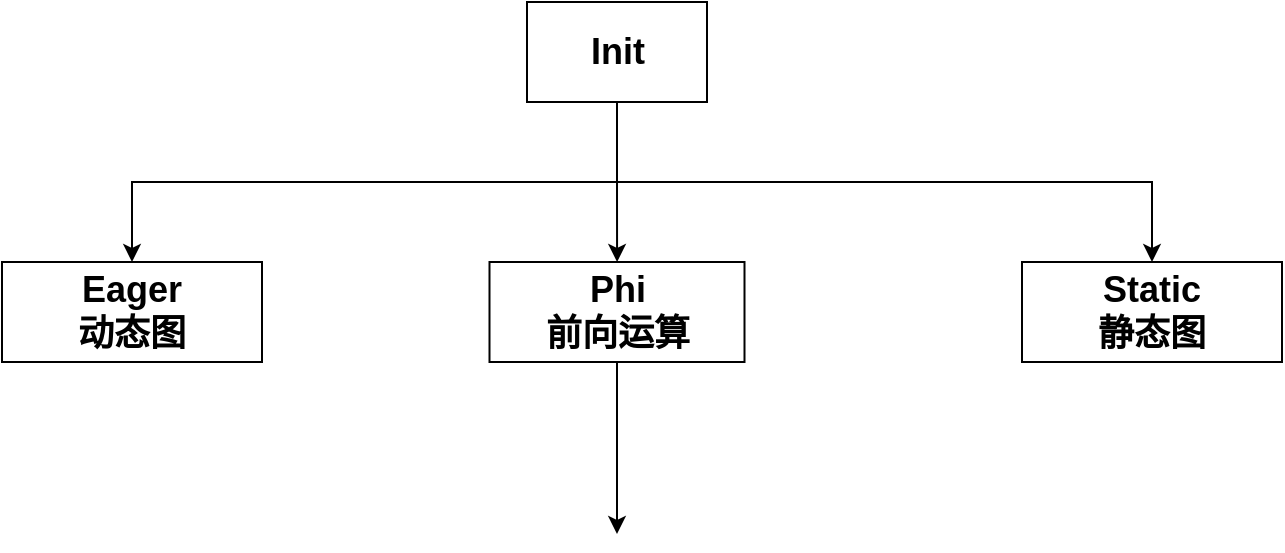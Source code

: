 <mxfile version="20.4.0" type="github">
  <diagram id="C5RBs43oDa-KdzZeNtuy" name="Page-1">
    <mxGraphModel dx="788" dy="423" grid="1" gridSize="10" guides="1" tooltips="1" connect="1" arrows="1" fold="1" page="1" pageScale="1" pageWidth="827" pageHeight="1169" math="0" shadow="0">
      <root>
        <mxCell id="WIyWlLk6GJQsqaUBKTNV-0" />
        <mxCell id="WIyWlLk6GJQsqaUBKTNV-1" parent="WIyWlLk6GJQsqaUBKTNV-0" />
        <mxCell id="3pRZeUomV-_jTDMupkCG-2" value="" style="edgeStyle=orthogonalEdgeStyle;orthogonalLoop=1;jettySize=auto;html=1;fontSize=18;" parent="WIyWlLk6GJQsqaUBKTNV-1" source="3pRZeUomV-_jTDMupkCG-0" target="3pRZeUomV-_jTDMupkCG-1" edge="1">
          <mxGeometry relative="1" as="geometry" />
        </mxCell>
        <mxCell id="3pRZeUomV-_jTDMupkCG-6" style="edgeStyle=orthogonalEdgeStyle;rounded=0;orthogonalLoop=1;jettySize=auto;html=1;exitX=0.5;exitY=1;exitDx=0;exitDy=0;entryX=0.5;entryY=0;entryDx=0;entryDy=0;fontSize=18;" parent="WIyWlLk6GJQsqaUBKTNV-1" source="3pRZeUomV-_jTDMupkCG-0" target="3pRZeUomV-_jTDMupkCG-5" edge="1">
          <mxGeometry relative="1" as="geometry" />
        </mxCell>
        <mxCell id="zwV18fPSDGyKy0yhCl9V-0" style="edgeStyle=orthogonalEdgeStyle;rounded=0;orthogonalLoop=1;jettySize=auto;html=1;exitX=0.5;exitY=1;exitDx=0;exitDy=0;entryX=0.5;entryY=0;entryDx=0;entryDy=0;" edge="1" parent="WIyWlLk6GJQsqaUBKTNV-1" source="3pRZeUomV-_jTDMupkCG-0" target="3pRZeUomV-_jTDMupkCG-4">
          <mxGeometry relative="1" as="geometry" />
        </mxCell>
        <mxCell id="3pRZeUomV-_jTDMupkCG-0" value="&lt;b&gt;&lt;font style=&quot;font-size: 18px;&quot;&gt;Init&lt;/font&gt;&lt;/b&gt;" style="whiteSpace=wrap;html=1;" parent="WIyWlLk6GJQsqaUBKTNV-1" vertex="1">
          <mxGeometry x="352.5" y="20" width="90" height="50" as="geometry" />
        </mxCell>
        <mxCell id="3pRZeUomV-_jTDMupkCG-12" style="edgeStyle=orthogonalEdgeStyle;rounded=0;orthogonalLoop=1;jettySize=auto;html=1;exitX=0.5;exitY=1;exitDx=0;exitDy=0;fontSize=18;entryX=0.5;entryY=0;entryDx=0;entryDy=0;" parent="WIyWlLk6GJQsqaUBKTNV-1" source="3pRZeUomV-_jTDMupkCG-1" edge="1">
          <mxGeometry relative="1" as="geometry">
            <mxPoint x="397.5" y="286.0" as="targetPoint" />
          </mxGeometry>
        </mxCell>
        <mxCell id="3pRZeUomV-_jTDMupkCG-1" value="&lt;span style=&quot;font-size: 18px;&quot;&gt;&lt;b&gt;Phi&lt;br&gt;前向运算&lt;br&gt;&lt;/b&gt;&lt;/span&gt;" style="whiteSpace=wrap;html=1;" parent="WIyWlLk6GJQsqaUBKTNV-1" vertex="1">
          <mxGeometry x="333.75" y="150" width="127.5" height="50" as="geometry" />
        </mxCell>
        <mxCell id="3pRZeUomV-_jTDMupkCG-4" value="&lt;span style=&quot;font-size: 18px;&quot;&gt;&lt;b&gt;Static&lt;br&gt;静态图&lt;br&gt;&lt;/b&gt;&lt;/span&gt;" style="whiteSpace=wrap;html=1;" parent="WIyWlLk6GJQsqaUBKTNV-1" vertex="1">
          <mxGeometry x="600" y="150" width="130" height="50" as="geometry" />
        </mxCell>
        <mxCell id="3pRZeUomV-_jTDMupkCG-5" value="&lt;span style=&quot;font-size: 18px;&quot;&gt;&lt;b&gt;Eager&lt;br&gt;动态图&lt;br&gt;&lt;/b&gt;&lt;/span&gt;" style="whiteSpace=wrap;html=1;" parent="WIyWlLk6GJQsqaUBKTNV-1" vertex="1">
          <mxGeometry x="90" y="150" width="130" height="50" as="geometry" />
        </mxCell>
      </root>
    </mxGraphModel>
  </diagram>
</mxfile>
